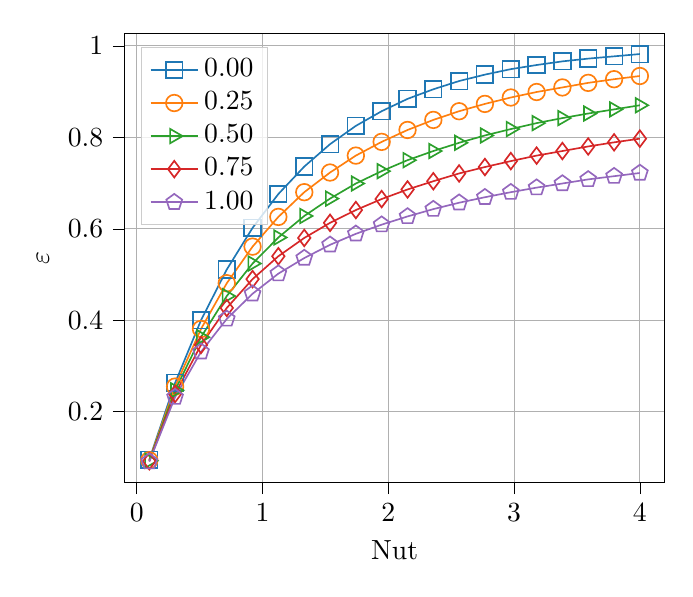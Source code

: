 % This file was created with tikzplotlib v0.10.1.
\begin{tikzpicture}

\definecolor{crimson2143940}{RGB}{214,39,40}
\definecolor{darkgray176}{RGB}{176,176,176}
\definecolor{darkorange25512714}{RGB}{255,127,14}
\definecolor{forestgreen4416044}{RGB}{44,160,44}
\definecolor{lightgray204}{RGB}{204,204,204}
\definecolor{mediumpurple148103189}{RGB}{148,103,189}
\definecolor{steelblue31119180}{RGB}{31,119,180}

\begin{axis}[
legend cell align={left},
legend style={
  fill opacity=0.8,
  draw opacity=1,
  text opacity=1,
  at={(0.03,0.97)},
  anchor=north west,
  draw=lightgray204
},
tick align=outside,
tick pos=left,
x grid style={darkgray176},
xlabel={Nut},
xmajorgrids,
xmin=-0.095, xmax=4.195,
xtick style={color=black},
y grid style={darkgray176},
ylabel={\(\displaystyle \varepsilon\)},
ymajorgrids,
ymin=0.046, ymax=1.026,
ytick style={color=black}
]
\addplot [semithick, steelblue31119180, mark=square, mark size=3, mark options={solid,fill opacity=0}]
table {%
0.1 0.095
0.305 0.263
0.511 0.4
0.716 0.511
0.921 0.602
1.126 0.676
1.332 0.736
1.537 0.785
1.742 0.825
1.947 0.857
2.153 0.884
2.358 0.905
2.563 0.923
2.768 0.937
2.974 0.949
3.179 0.958
3.384 0.966
3.589 0.972
3.795 0.977
4 0.982
};
\addlegendentry{0.00}
\addplot [semithick, darkorange25512714, mark=o, mark size=3, mark options={solid,fill opacity=0}]
table {%
0.1 0.094
0.305 0.255
0.511 0.381
0.716 0.481
0.921 0.561
1.126 0.626
1.332 0.68
1.537 0.723
1.742 0.76
1.947 0.79
2.153 0.816
2.358 0.838
2.563 0.857
2.768 0.873
2.974 0.887
3.179 0.899
3.384 0.909
3.589 0.919
3.795 0.927
4 0.934
};
\addlegendentry{0.25}
\addplot [semithick, forestgreen4416044, mark=triangle, mark size=3, mark options={solid,rotate=270,fill opacity=0}]
table {%
0.1 0.093
0.305 0.247
0.511 0.363
0.716 0.453
0.921 0.524
1.126 0.581
1.332 0.628
1.537 0.666
1.742 0.699
1.947 0.726
2.153 0.75
2.358 0.77
2.563 0.788
2.768 0.804
2.974 0.818
3.179 0.831
3.384 0.842
3.589 0.852
3.795 0.861
4 0.87
};
\addlegendentry{0.50}
\addplot [semithick, crimson2143940, mark=diamond, mark size=3, mark options={solid,fill opacity=0}]
table {%
0.1 0.092
0.305 0.239
0.511 0.346
0.716 0.427
0.921 0.49
1.126 0.54
1.332 0.58
1.537 0.613
1.742 0.641
1.947 0.665
2.153 0.686
2.358 0.704
2.563 0.721
2.768 0.735
2.974 0.748
3.179 0.76
3.384 0.77
3.589 0.78
3.795 0.789
4 0.797
};
\addlegendentry{0.75}
\addplot [semithick, mediumpurple148103189, mark=pentagon, mark size=3, mark options={solid,fill opacity=0}]
table {%
0.1 0.091
0.305 0.232
0.511 0.331
0.716 0.403
0.921 0.458
1.126 0.502
1.332 0.536
1.537 0.565
1.742 0.589
1.947 0.609
2.153 0.627
2.358 0.643
2.563 0.657
2.768 0.669
2.974 0.68
3.179 0.69
3.384 0.699
3.589 0.708
3.795 0.715
4 0.722
};
\addlegendentry{1.00}
\end{axis}

\end{tikzpicture}
